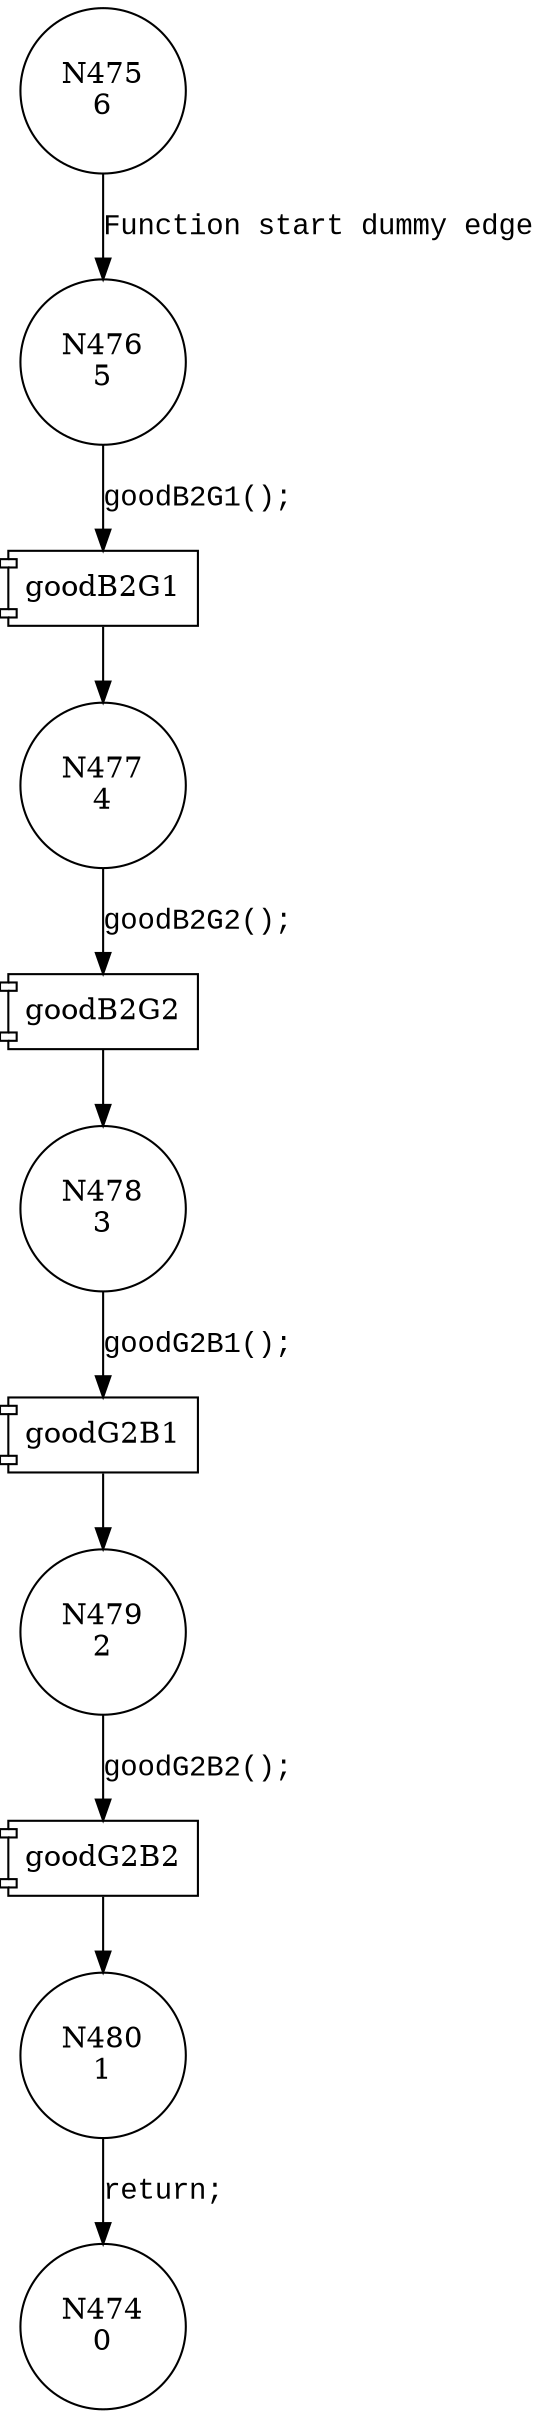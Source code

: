 digraph CWE122_Heap_Based_Buffer_Overflow__CWE135_06_good {
476 [shape="circle" label="N476\n5"]
477 [shape="circle" label="N477\n4"]
478 [shape="circle" label="N478\n3"]
479 [shape="circle" label="N479\n2"]
480 [shape="circle" label="N480\n1"]
475 [shape="circle" label="N475\n6"]
474 [shape="circle" label="N474\n0"]
100051 [shape="component" label="goodB2G1"]
476 -> 100051 [label="goodB2G1();" fontname="Courier New"]
100051 -> 477 [label="" fontname="Courier New"]
100052 [shape="component" label="goodB2G2"]
477 -> 100052 [label="goodB2G2();" fontname="Courier New"]
100052 -> 478 [label="" fontname="Courier New"]
100053 [shape="component" label="goodG2B1"]
478 -> 100053 [label="goodG2B1();" fontname="Courier New"]
100053 -> 479 [label="" fontname="Courier New"]
100054 [shape="component" label="goodG2B2"]
479 -> 100054 [label="goodG2B2();" fontname="Courier New"]
100054 -> 480 [label="" fontname="Courier New"]
475 -> 476 [label="Function start dummy edge" fontname="Courier New"]
480 -> 474 [label="return;" fontname="Courier New"]
}